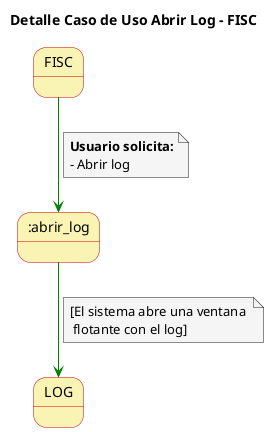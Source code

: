 @startuml

skinparam state {
  BackgroundColor #faf4b4
  BorderColor #c90000
}

skinparam note {
  BackgroundColor #f5f5f5
}

skinparam linetype polyline

title Detalle Caso de Uso Abrir Log - FISC


FISC-[#green]-> :abrir_log
note on link
  **Usuario solicita:**
  - Abrir log
end note

:abrir_log-[#green]-> LOG
note on link
   [El sistema abre una ventana 
    flotante con el log]
end note
@enduml
